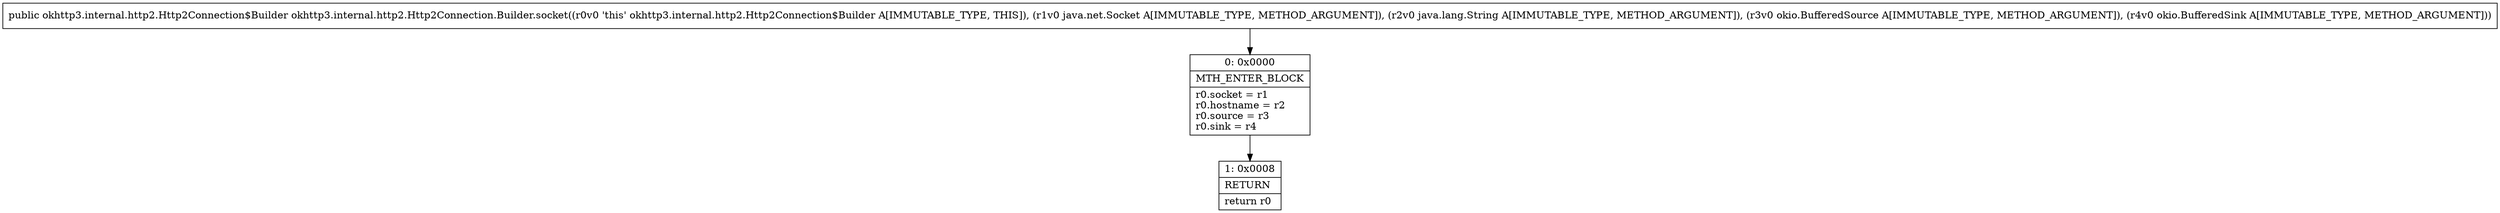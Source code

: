digraph "CFG forokhttp3.internal.http2.Http2Connection.Builder.socket(Ljava\/net\/Socket;Ljava\/lang\/String;Lokio\/BufferedSource;Lokio\/BufferedSink;)Lokhttp3\/internal\/http2\/Http2Connection$Builder;" {
Node_0 [shape=record,label="{0\:\ 0x0000|MTH_ENTER_BLOCK\l|r0.socket = r1\lr0.hostname = r2\lr0.source = r3\lr0.sink = r4\l}"];
Node_1 [shape=record,label="{1\:\ 0x0008|RETURN\l|return r0\l}"];
MethodNode[shape=record,label="{public okhttp3.internal.http2.Http2Connection$Builder okhttp3.internal.http2.Http2Connection.Builder.socket((r0v0 'this' okhttp3.internal.http2.Http2Connection$Builder A[IMMUTABLE_TYPE, THIS]), (r1v0 java.net.Socket A[IMMUTABLE_TYPE, METHOD_ARGUMENT]), (r2v0 java.lang.String A[IMMUTABLE_TYPE, METHOD_ARGUMENT]), (r3v0 okio.BufferedSource A[IMMUTABLE_TYPE, METHOD_ARGUMENT]), (r4v0 okio.BufferedSink A[IMMUTABLE_TYPE, METHOD_ARGUMENT])) }"];
MethodNode -> Node_0;
Node_0 -> Node_1;
}

